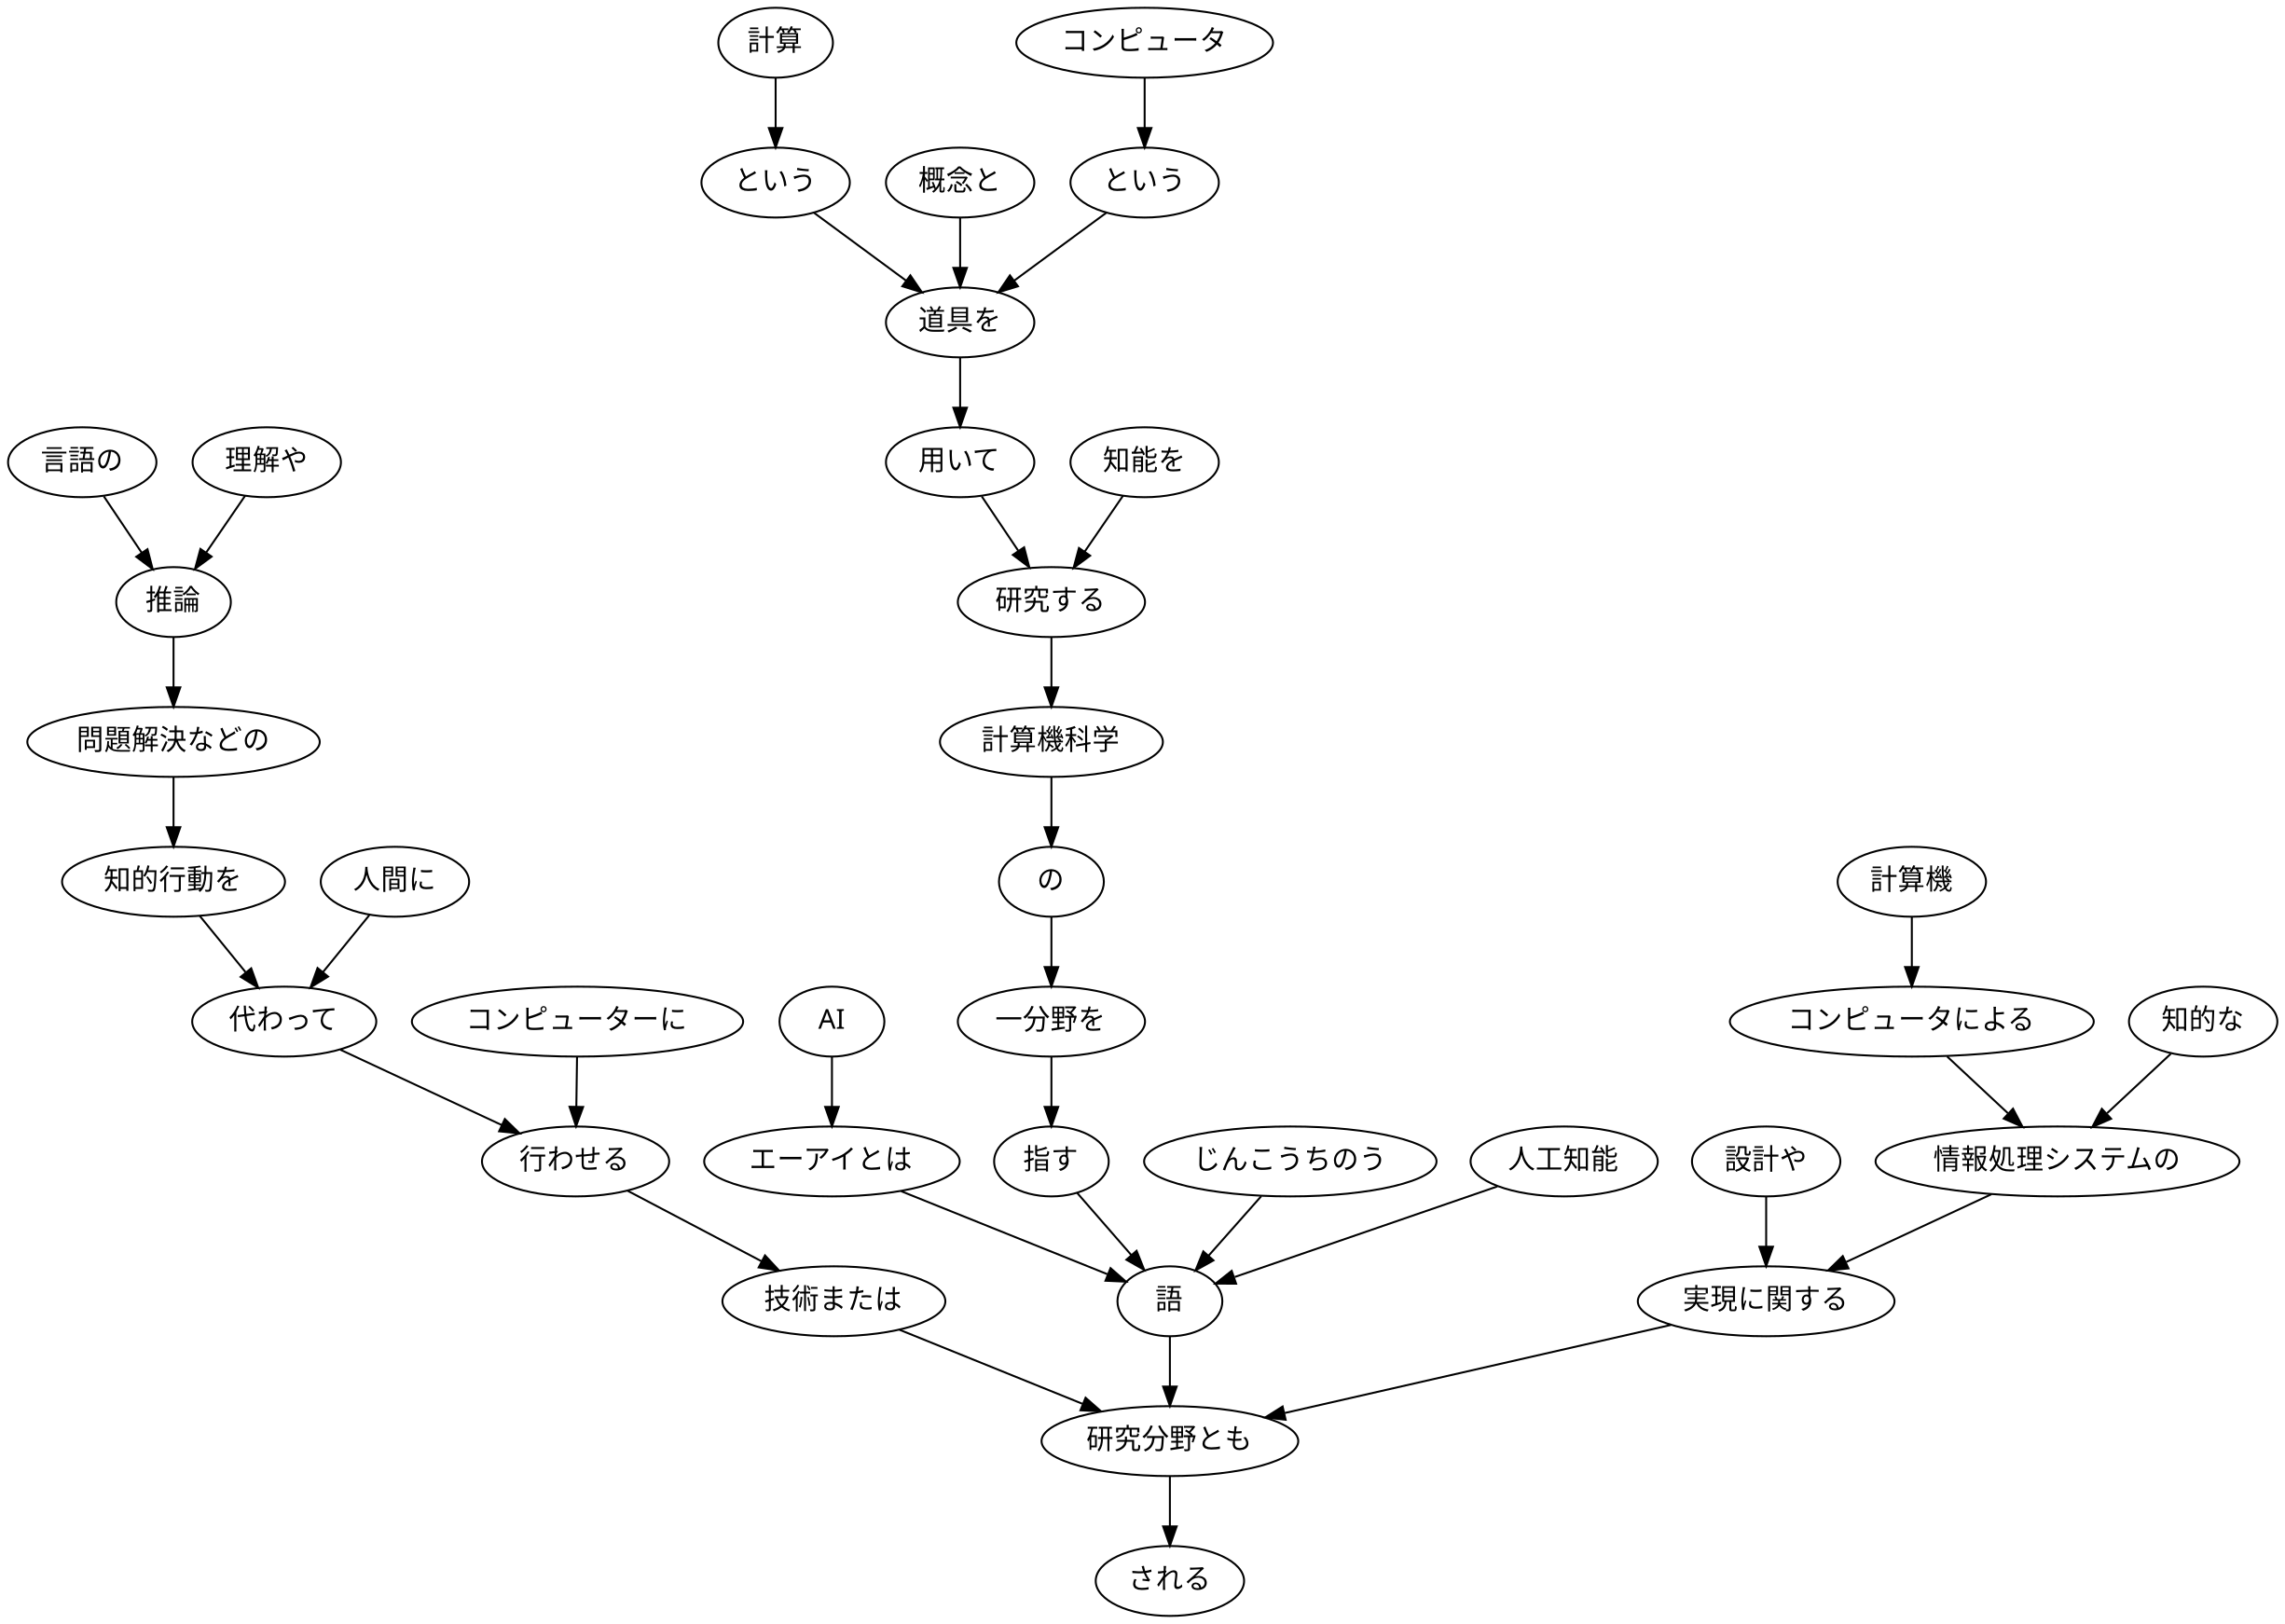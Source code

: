 // tree
digraph {
	node [fontname="Meiryo UI"]
	edge [fontname="Meiryo UI"]
	0 [label="人工知能"]
	17 [label="語"]
	0 -> 17
	1 [label="じんこうちのう"]
	17 [label="語"]
	1 -> 17
	2 [label=AI]
	3 [label="エーアイとは"]
	2 -> 3
	3 [label="エーアイとは"]
	17 [label="語"]
	3 -> 17
	4 [label="計算"]
	5 [label="という"]
	4 -> 5
	5 [label="という"]
	9 [label="道具を"]
	5 -> 9
	6 [label="概念と"]
	9 [label="道具を"]
	6 -> 9
	7 [label="コンピュータ"]
	8 [label="という"]
	7 -> 8
	8 [label="という"]
	9 [label="道具を"]
	8 -> 9
	9 [label="道具を"]
	10 [label="用いて"]
	9 -> 10
	10 [label="用いて"]
	12 [label="研究する"]
	10 -> 12
	11 [label="知能を"]
	12 [label="研究する"]
	11 -> 12
	12 [label="研究する"]
	13 [label="計算機科学"]
	12 -> 13
	13 [label="計算機科学"]
	14 [label="の"]
	13 -> 14
	14 [label="の"]
	15 [label="一分野を"]
	14 -> 15
	15 [label="一分野を"]
	16 [label="指す"]
	15 -> 16
	16 [label="指す"]
	17 [label="語"]
	16 -> 17
	17 [label="語"]
	34 [label="研究分野とも"]
	17 -> 34
	18 [label="言語の"]
	20 [label="推論"]
	18 -> 20
	19 [label="理解や"]
	20 [label="推論"]
	19 -> 20
	20 [label="推論"]
	21 [label="問題解決などの"]
	20 -> 21
	21 [label="問題解決などの"]
	22 [label="知的行動を"]
	21 -> 22
	22 [label="知的行動を"]
	24 [label="代わって"]
	22 -> 24
	23 [label="人間に"]
	24 [label="代わって"]
	23 -> 24
	24 [label="代わって"]
	26 [label="行わせる"]
	24 -> 26
	25 [label="コンピューターに"]
	26 [label="行わせる"]
	25 -> 26
	26 [label="行わせる"]
	27 [label="技術または"]
	26 -> 27
	27 [label="技術または"]
	34 [label="研究分野とも"]
	27 -> 34
	28 [label="計算機"]
	29 [label="コンピュータによる"]
	28 -> 29
	29 [label="コンピュータによる"]
	31 [label="情報処理システムの"]
	29 -> 31
	30 [label="知的な"]
	31 [label="情報処理システムの"]
	30 -> 31
	31 [label="情報処理システムの"]
	33 [label="実現に関する"]
	31 -> 33
	32 [label="設計や"]
	33 [label="実現に関する"]
	32 -> 33
	33 [label="実現に関する"]
	34 [label="研究分野とも"]
	33 -> 34
	34 [label="研究分野とも"]
	35 [label="される"]
	34 -> 35
}
